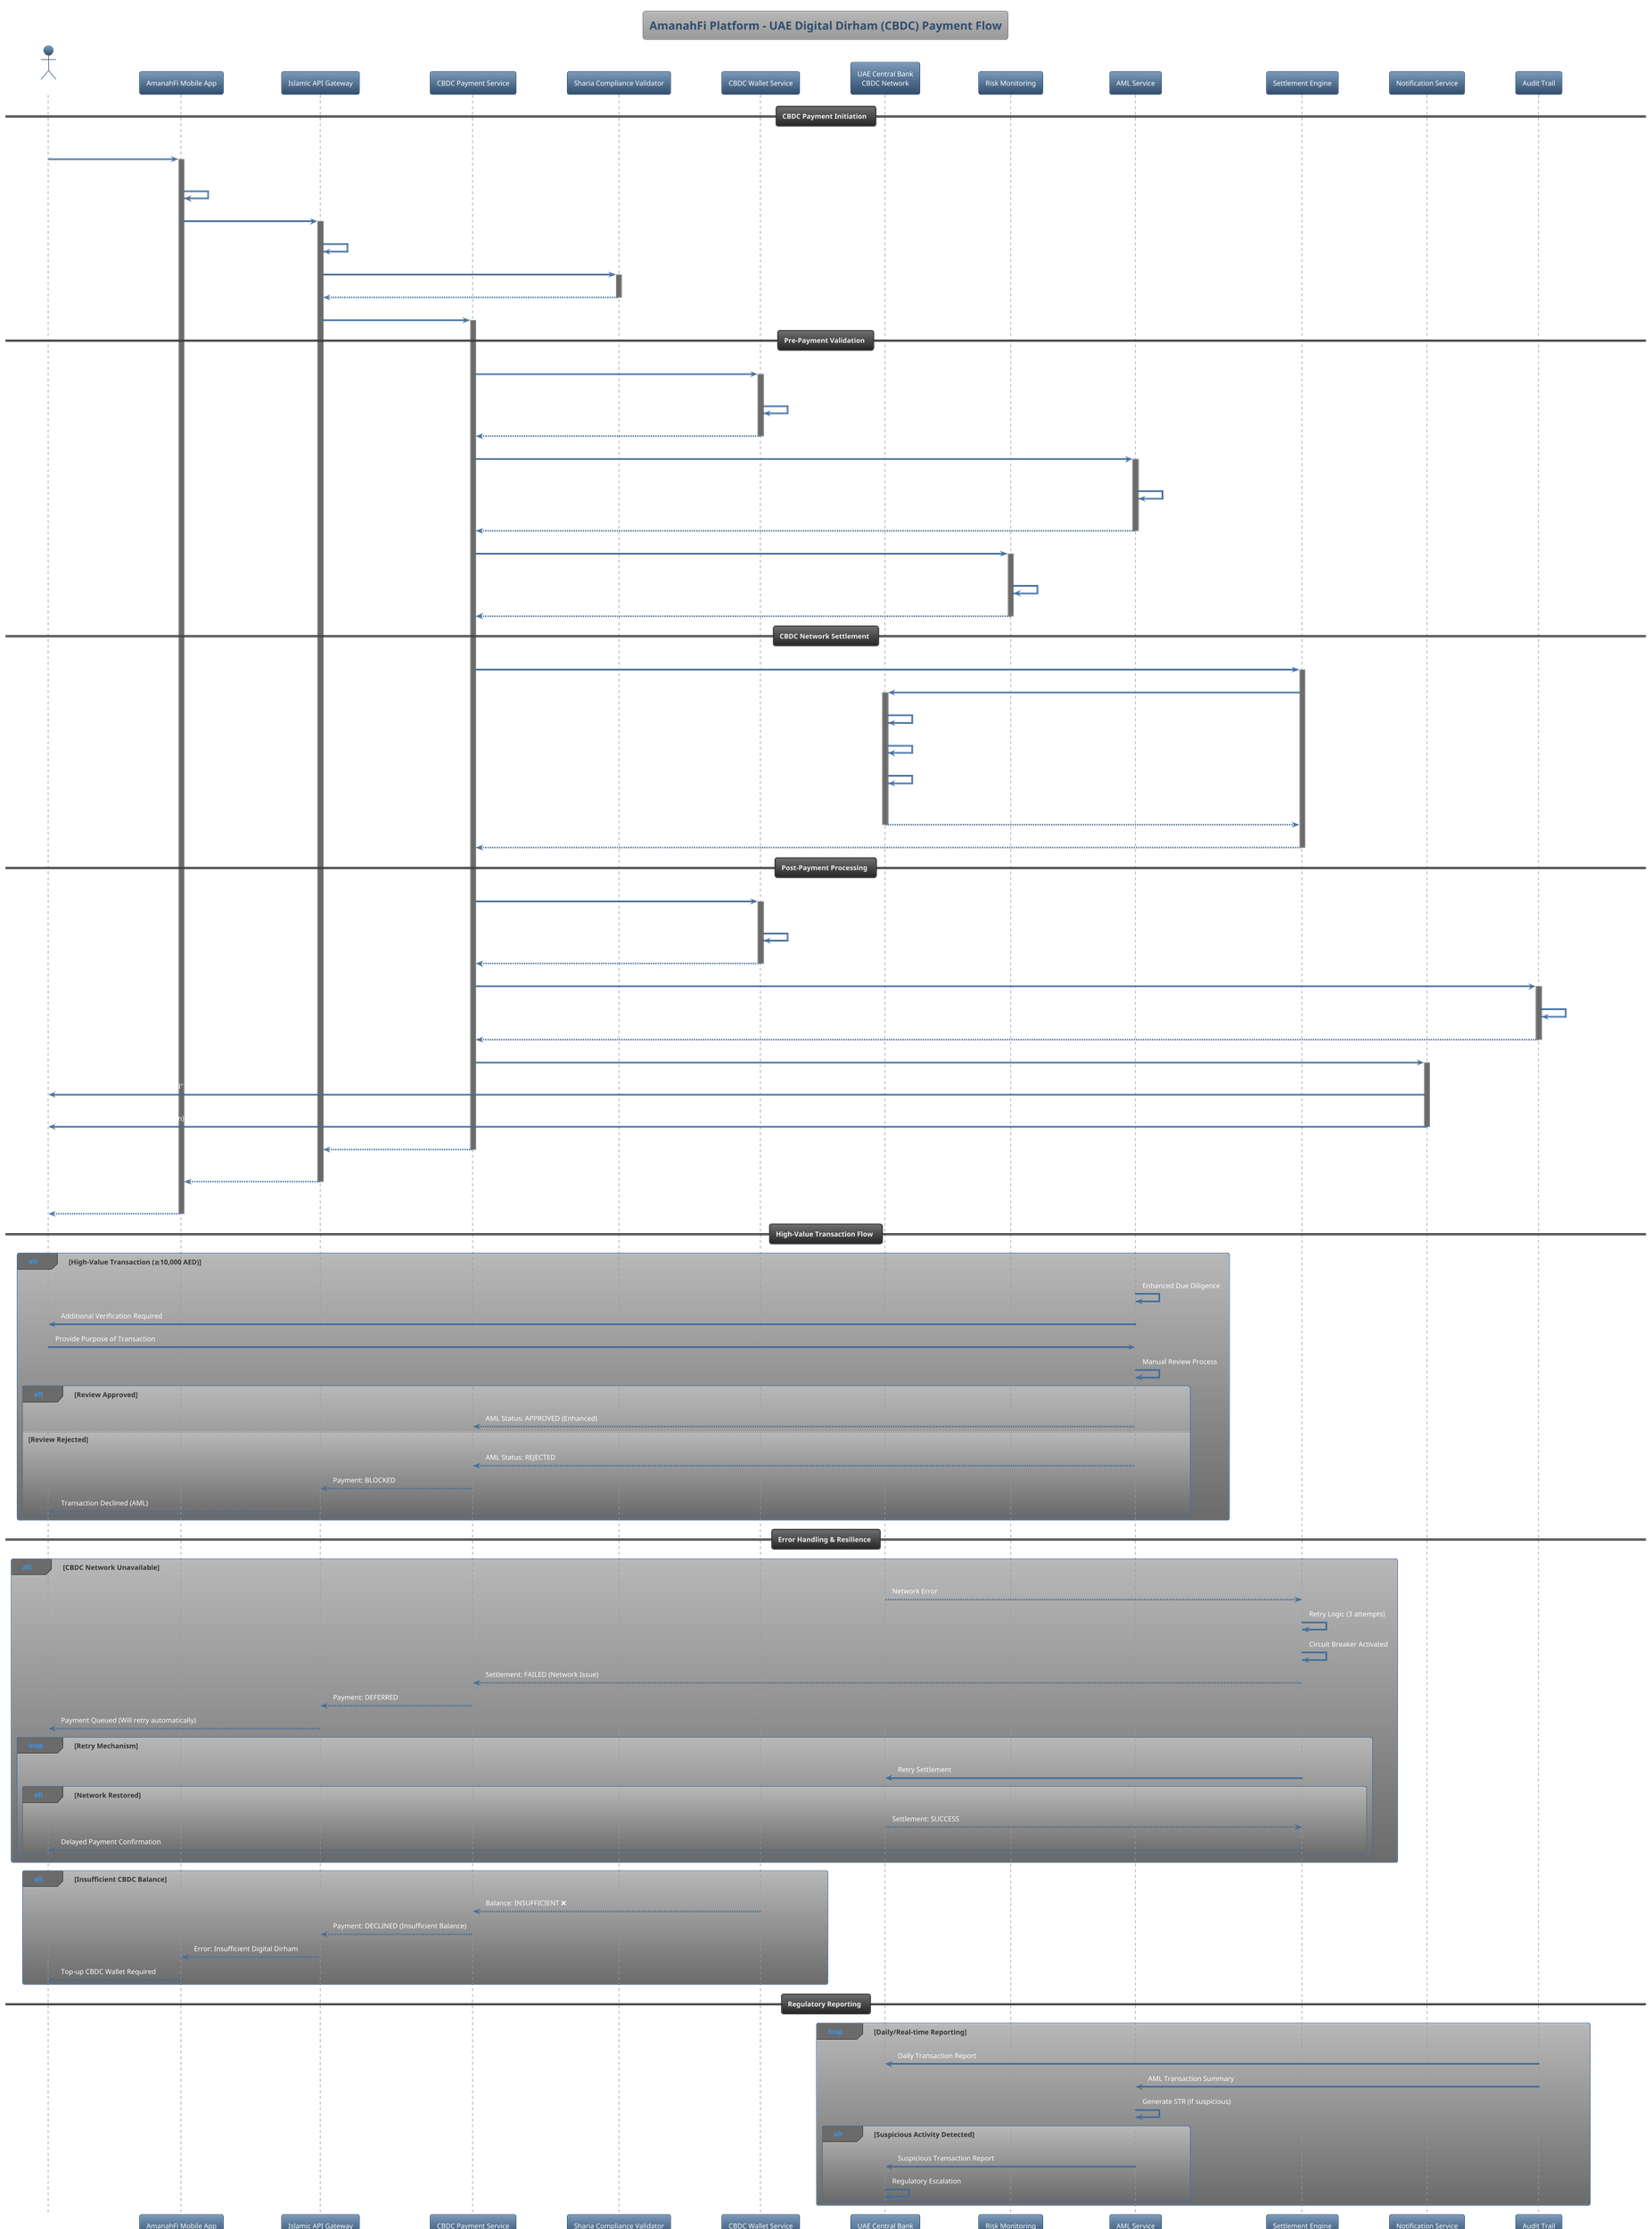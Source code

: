 @startuml cbdc-payment-flow
!theme spacelab

title AmanahFi Platform - UAE Digital Dirham (CBDC) Payment Flow

actor "Customer" as Customer
participant "AmanahFi Mobile App" as MobileApp
participant "Islamic API Gateway" as Gateway
participant "CBDC Payment Service" as CBDCService
participant "Sharia Compliance Validator" as ShariaValidator
participant "CBDC Wallet Service" as WalletService
participant "UAE Central Bank\nCBDC Network" as CBDCNetwork
participant "Risk Monitoring" as RiskMonitor
participant "AML Service" as AMLService
participant "Settlement Engine" as Settlement
participant "Notification Service" as NotificationService
participant "Audit Trail" as AuditTrail

== CBDC Payment Initiation ==

Customer -> MobileApp : Initiate Payment\n(Amount: 5,000 AED Digital Dirham)
activate MobileApp

MobileApp -> MobileApp : Biometric Authentication\n(Fingerprint/Face ID)
MobileApp -> Gateway : Payment Request + Digital Signature
activate Gateway

Gateway -> Gateway : OAuth 2.1 + DPoP Validation
Gateway -> ShariaValidator : Validate Islamic Compliance
activate ShariaValidator

ShariaValidator --> Gateway : Compliance: APPROVED ✅
deactivate ShariaValidator

Gateway -> CBDCService : Process CBDC Payment
activate CBDCService

== Pre-Payment Validation ==

CBDCService -> WalletService : Check CBDC Wallet Balance
activate WalletService
WalletService -> WalletService : Verify Available Balance\n(Current: 15,000 AED DD)
WalletService --> CBDCService : Balance: SUFFICIENT ✅
deactivate WalletService

CBDCService -> AMLService : AML Screening
activate AMLService

AMLService -> AMLService : Risk Assessment\n(Amount: 5,000 AED < 10,000 AED threshold)
AMLService --> CBDCService : AML Status: CLEARED ✅\n(Risk Level: LOW)
deactivate AMLService

CBDCService -> RiskMonitor : Real-time Risk Check
activate RiskMonitor
RiskMonitor -> RiskMonitor : Pattern Analysis\n(Velocity, Geography, Behavior)
RiskMonitor --> CBDCService : Risk Status: ACCEPTABLE ✅
deactivate RiskMonitor

== CBDC Network Settlement ==

CBDCService -> Settlement : Initiate CBDC Settlement
activate Settlement

Settlement -> CBDCNetwork : Submit Digital Dirham Transaction
activate CBDCNetwork

CBDCNetwork -> CBDCNetwork : Validate Digital Signature
CBDCNetwork -> CBDCNetwork : Execute Blockchain Transaction
CBDCNetwork -> CBDCNetwork : Update Digital Dirham Ledger

CBDCNetwork --> Settlement : Settlement: COMPLETED ✅\n(Transaction ID: CBDC-2024-001)\n(Time: 2.3 seconds)
deactivate CBDCNetwork

Settlement --> CBDCService : Settlement Confirmed
deactivate Settlement

== Post-Payment Processing ==

CBDCService -> WalletService : Update Wallet Balance
activate WalletService
WalletService -> WalletService : Deduct Amount\n(New Balance: 10,000 AED DD)
WalletService --> CBDCService : Balance Updated ✅
deactivate WalletService

CBDCService -> AuditTrail : Log Payment Transaction
activate AuditTrail
AuditTrail -> AuditTrail : Create Immutable Record
AuditTrail --> CBDCService : Audit Record: CREATED ✅
deactivate AuditTrail

CBDCService -> NotificationService : Send Payment Confirmation
activate NotificationService
NotificationService -> Customer : SMS + Push Notification\n"Payment of 5,000 AED DD successful"
NotificationService -> Customer : Email Receipt\n(PDF with Islamic Banking Declaration)
deactivate NotificationService

CBDCService --> Gateway : Payment Status: COMPLETED ✅
deactivate CBDCService

Gateway --> MobileApp : Payment Confirmation\n(Transaction ID: TXN-2024-001)
deactivate Gateway

MobileApp --> Customer : Payment Successful ✅\n(Settlement Time: 2.3 seconds)
deactivate MobileApp

== High-Value Transaction Flow ==

alt High-Value Transaction (≥10,000 AED)
    AMLService -> AMLService : Enhanced Due Diligence
    AMLService -> Customer : Additional Verification Required
    Customer -> AMLService : Provide Purpose of Transaction
    AMLService -> AMLService : Manual Review Process
    
    alt Review Approved
        AMLService --> CBDCService : AML Status: APPROVED (Enhanced)
    else Review Rejected
        AMLService --> CBDCService : AML Status: REJECTED
        CBDCService --> Gateway : Payment: BLOCKED
        Gateway --> Customer : Transaction Declined (AML)
    end
end

== Error Handling & Resilience ==

alt CBDC Network Unavailable
    CBDCNetwork --> Settlement : Network Error
    Settlement -> Settlement : Retry Logic (3 attempts)
    Settlement -> Settlement : Circuit Breaker Activated
    Settlement --> CBDCService : Settlement: FAILED (Network Issue)
    CBDCService --> Gateway : Payment: DEFERRED
    Gateway --> Customer : Payment Queued (Will retry automatically)
    
    loop Retry Mechanism
        Settlement -> CBDCNetwork : Retry Settlement
        alt Network Restored
            CBDCNetwork --> Settlement : Settlement: SUCCESS
            Settlement --> Customer : Delayed Payment Confirmation
        end
    end
end

alt Insufficient CBDC Balance
    WalletService --> CBDCService : Balance: INSUFFICIENT ❌
    CBDCService --> Gateway : Payment: DECLINED (Insufficient Balance)
    Gateway --> MobileApp : Error: Insufficient Digital Dirham
    MobileApp --> Customer : Top-up CBDC Wallet Required
end

== Regulatory Reporting ==

loop Daily/Real-time Reporting
    AuditTrail -> CBDCNetwork : Daily Transaction Report
    AuditTrail -> AMLService : AML Transaction Summary
    AMLService -> AMLService : Generate STR (if suspicious)
    
    alt Suspicious Activity Detected
        AMLService -> CBDCNetwork : Suspicious Transaction Report
        CBDCNetwork -> CBDCNetwork : Regulatory Escalation
    end
end

@enduml